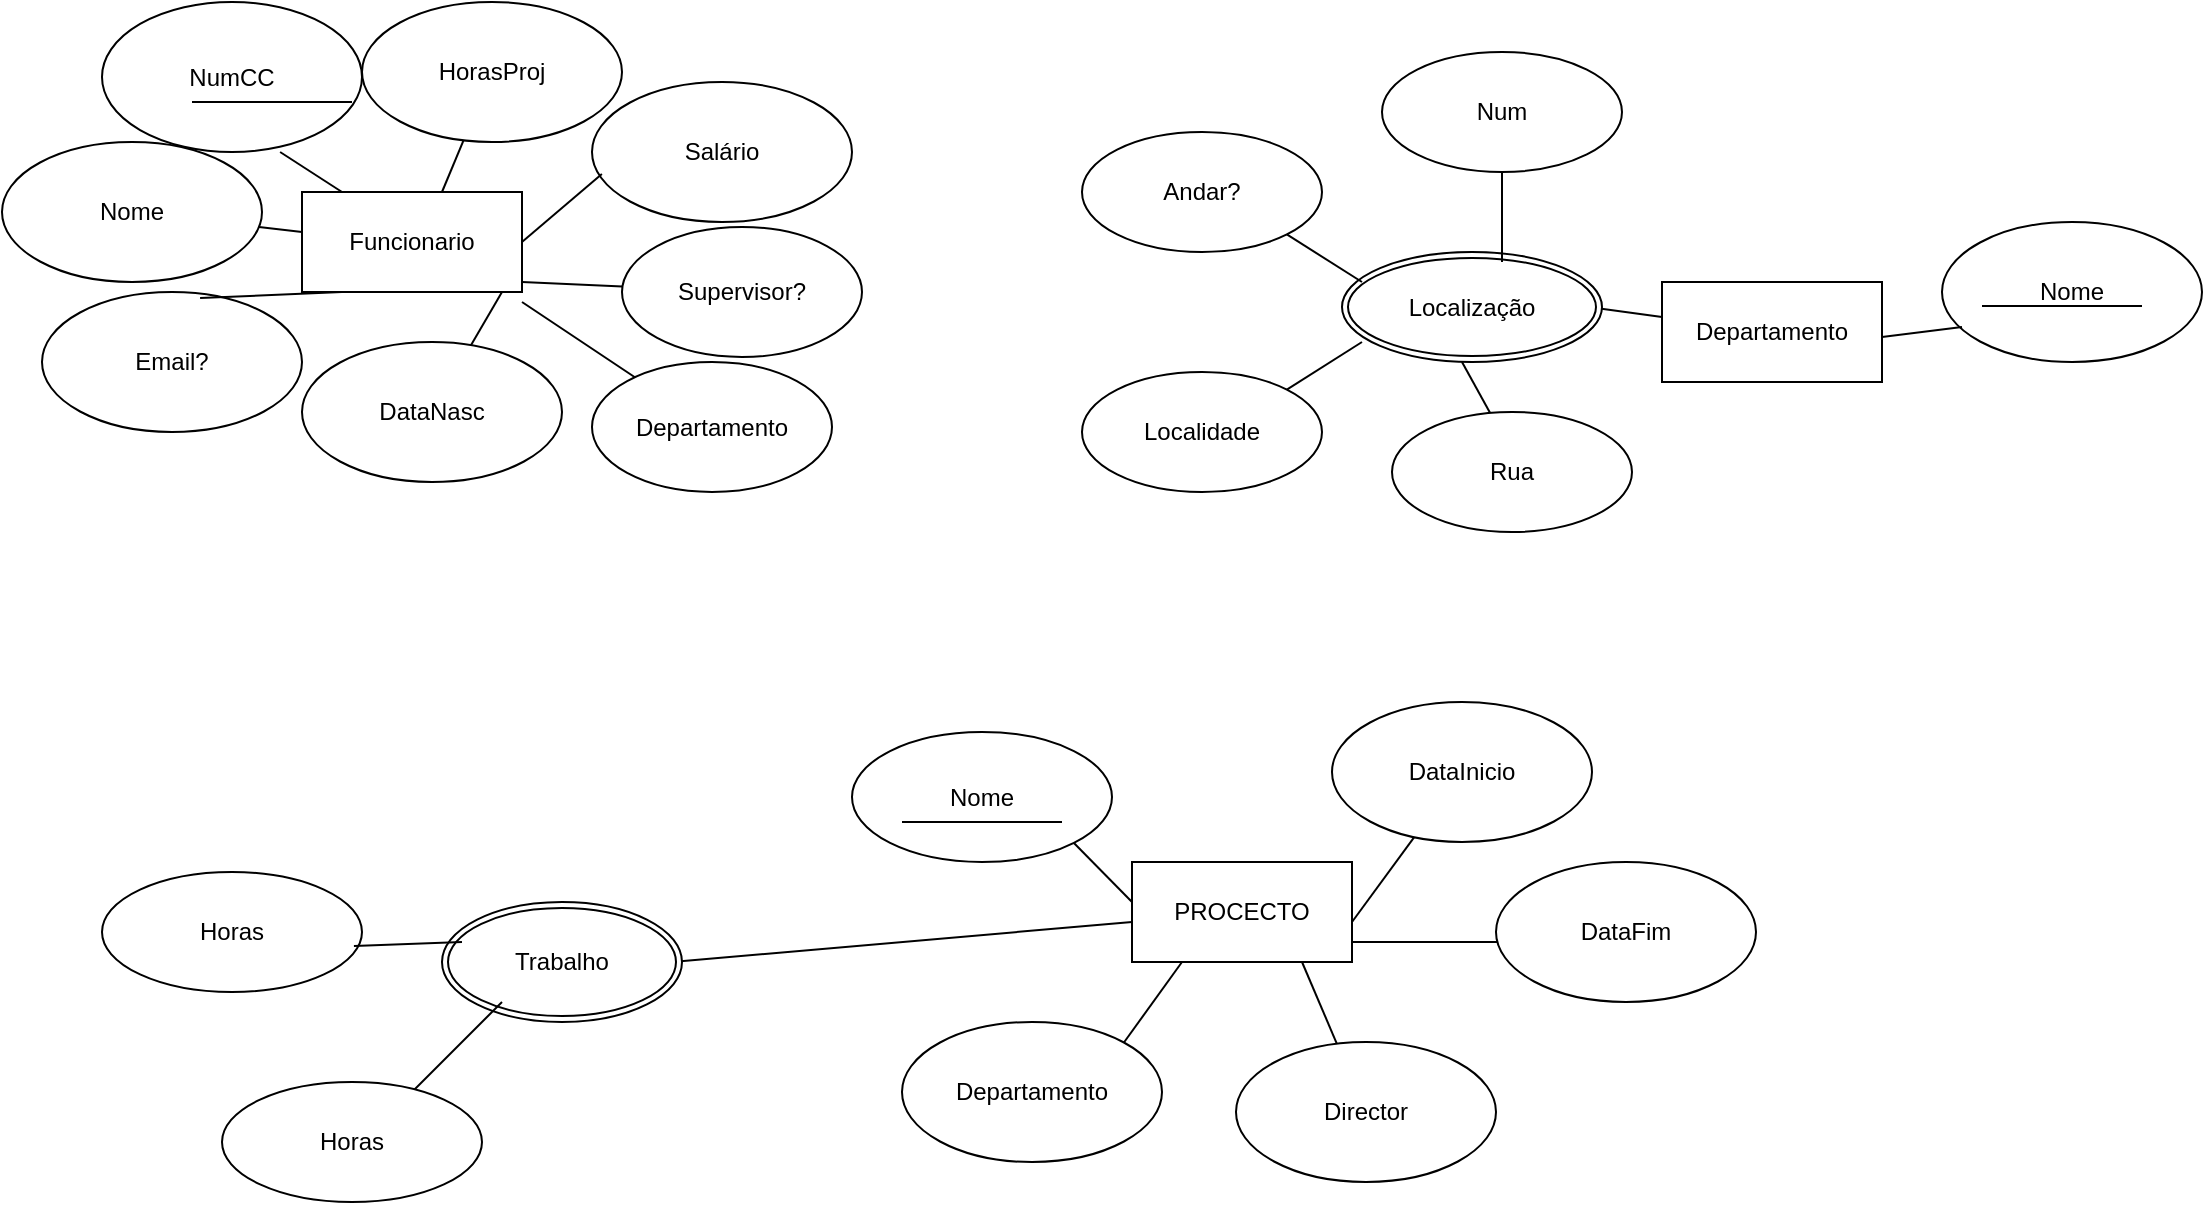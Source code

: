 <mxfile version="28.2.3">
  <diagram name="Página-1" id="ty4T6BETJSiOEMqTfMGO">
    <mxGraphModel dx="1426" dy="785" grid="1" gridSize="10" guides="1" tooltips="1" connect="1" arrows="1" fold="1" page="1" pageScale="1" pageWidth="1654" pageHeight="2336" math="0" shadow="0">
      <root>
        <mxCell id="0" />
        <mxCell id="1" parent="0" />
        <mxCell id="D6eEvAZ0RT7tWCVIShG_-5" value="Funcionario" style="whiteSpace=wrap;html=1;align=center;" vertex="1" parent="1">
          <mxGeometry x="230" y="355" width="110" height="50" as="geometry" />
        </mxCell>
        <mxCell id="D6eEvAZ0RT7tWCVIShG_-6" value="PROCECTO" style="whiteSpace=wrap;html=1;align=center;" vertex="1" parent="1">
          <mxGeometry x="645" y="690" width="110" height="50" as="geometry" />
        </mxCell>
        <mxCell id="D6eEvAZ0RT7tWCVIShG_-7" value="Departamento" style="whiteSpace=wrap;html=1;align=center;" vertex="1" parent="1">
          <mxGeometry x="910" y="400" width="110" height="50" as="geometry" />
        </mxCell>
        <mxCell id="D6eEvAZ0RT7tWCVIShG_-9" value="DataNasc" style="ellipse;whiteSpace=wrap;html=1;" vertex="1" parent="1">
          <mxGeometry x="230" y="430" width="130" height="70" as="geometry" />
        </mxCell>
        <mxCell id="D6eEvAZ0RT7tWCVIShG_-10" value="Nome" style="ellipse;whiteSpace=wrap;html=1;" vertex="1" parent="1">
          <mxGeometry x="80" y="330" width="130" height="70" as="geometry" />
        </mxCell>
        <mxCell id="D6eEvAZ0RT7tWCVIShG_-11" value="NumCC" style="ellipse;whiteSpace=wrap;html=1;" vertex="1" parent="1">
          <mxGeometry x="130" y="260" width="130" height="75" as="geometry" />
        </mxCell>
        <mxCell id="D6eEvAZ0RT7tWCVIShG_-12" value="HorasProj" style="ellipse;whiteSpace=wrap;html=1;" vertex="1" parent="1">
          <mxGeometry x="260" y="260" width="130" height="70" as="geometry" />
        </mxCell>
        <mxCell id="D6eEvAZ0RT7tWCVIShG_-13" value="Salário" style="ellipse;whiteSpace=wrap;html=1;" vertex="1" parent="1">
          <mxGeometry x="375" y="300" width="130" height="70" as="geometry" />
        </mxCell>
        <mxCell id="D6eEvAZ0RT7tWCVIShG_-14" value="Email?" style="ellipse;whiteSpace=wrap;html=1;" vertex="1" parent="1">
          <mxGeometry x="100" y="405" width="130" height="70" as="geometry" />
        </mxCell>
        <mxCell id="D6eEvAZ0RT7tWCVIShG_-15" value="" style="endArrow=none;html=1;rounded=0;" edge="1" parent="1" source="D6eEvAZ0RT7tWCVIShG_-10">
          <mxGeometry width="50" height="50" relative="1" as="geometry">
            <mxPoint x="210" y="425" as="sourcePoint" />
            <mxPoint x="230" y="375" as="targetPoint" />
          </mxGeometry>
        </mxCell>
        <mxCell id="D6eEvAZ0RT7tWCVIShG_-16" value="" style="endArrow=none;html=1;rounded=0;exitX=1;exitY=0.5;exitDx=0;exitDy=0;entryX=0.038;entryY=0.657;entryDx=0;entryDy=0;entryPerimeter=0;" edge="1" parent="1" source="D6eEvAZ0RT7tWCVIShG_-5" target="D6eEvAZ0RT7tWCVIShG_-13">
          <mxGeometry width="50" height="50" relative="1" as="geometry">
            <mxPoint x="330" y="425" as="sourcePoint" />
            <mxPoint x="380" y="375" as="targetPoint" />
          </mxGeometry>
        </mxCell>
        <mxCell id="D6eEvAZ0RT7tWCVIShG_-17" value="" style="endArrow=none;html=1;rounded=0;" edge="1" parent="1" source="D6eEvAZ0RT7tWCVIShG_-9">
          <mxGeometry width="50" height="50" relative="1" as="geometry">
            <mxPoint x="280" y="455" as="sourcePoint" />
            <mxPoint x="330" y="405" as="targetPoint" />
          </mxGeometry>
        </mxCell>
        <mxCell id="D6eEvAZ0RT7tWCVIShG_-18" value="" style="endArrow=none;html=1;rounded=0;exitX=0.608;exitY=0.043;exitDx=0;exitDy=0;exitPerimeter=0;" edge="1" parent="1" source="D6eEvAZ0RT7tWCVIShG_-14">
          <mxGeometry width="50" height="50" relative="1" as="geometry">
            <mxPoint x="200" y="455" as="sourcePoint" />
            <mxPoint x="250" y="405" as="targetPoint" />
          </mxGeometry>
        </mxCell>
        <mxCell id="D6eEvAZ0RT7tWCVIShG_-19" value="" style="endArrow=none;html=1;rounded=0;" edge="1" parent="1" target="D6eEvAZ0RT7tWCVIShG_-12">
          <mxGeometry width="50" height="50" relative="1" as="geometry">
            <mxPoint x="300" y="355" as="sourcePoint" />
            <mxPoint x="330" y="325" as="targetPoint" />
          </mxGeometry>
        </mxCell>
        <mxCell id="D6eEvAZ0RT7tWCVIShG_-20" value="" style="endArrow=none;html=1;rounded=0;entryX=0.685;entryY=1;entryDx=0;entryDy=0;entryPerimeter=0;" edge="1" parent="1" target="D6eEvAZ0RT7tWCVIShG_-11">
          <mxGeometry width="50" height="50" relative="1" as="geometry">
            <mxPoint x="250" y="355" as="sourcePoint" />
            <mxPoint x="300" y="305" as="targetPoint" />
          </mxGeometry>
        </mxCell>
        <mxCell id="D6eEvAZ0RT7tWCVIShG_-21" value="Nome" style="ellipse;whiteSpace=wrap;html=1;" vertex="1" parent="1">
          <mxGeometry x="1050" y="370" width="130" height="70" as="geometry" />
        </mxCell>
        <mxCell id="D6eEvAZ0RT7tWCVIShG_-22" value="" style="endArrow=none;html=1;rounded=0;exitX=1;exitY=0.5;exitDx=0;exitDy=0;" edge="1" parent="1">
          <mxGeometry width="50" height="50" relative="1" as="geometry">
            <mxPoint x="1020" y="427.5" as="sourcePoint" />
            <mxPoint x="1060" y="422.5" as="targetPoint" />
          </mxGeometry>
        </mxCell>
        <mxCell id="D6eEvAZ0RT7tWCVIShG_-24" value="" style="endArrow=none;html=1;rounded=0;entryX=0.977;entryY=0.686;entryDx=0;entryDy=0;entryPerimeter=0;" edge="1" parent="1" source="D6eEvAZ0RT7tWCVIShG_-7">
          <mxGeometry width="50" height="50" relative="1" as="geometry">
            <mxPoint x="839.289" y="475" as="sourcePoint" />
            <mxPoint x="877.01" y="413.02" as="targetPoint" />
          </mxGeometry>
        </mxCell>
        <mxCell id="D6eEvAZ0RT7tWCVIShG_-27" value="Localização" style="ellipse;shape=doubleEllipse;margin=3;whiteSpace=wrap;html=1;align=center;" vertex="1" parent="1">
          <mxGeometry x="750" y="385" width="130" height="55" as="geometry" />
        </mxCell>
        <mxCell id="D6eEvAZ0RT7tWCVIShG_-28" value="DataInicio" style="ellipse;whiteSpace=wrap;html=1;" vertex="1" parent="1">
          <mxGeometry x="745" y="610" width="130" height="70" as="geometry" />
        </mxCell>
        <mxCell id="D6eEvAZ0RT7tWCVIShG_-29" value="Nome" style="ellipse;whiteSpace=wrap;html=1;" vertex="1" parent="1">
          <mxGeometry x="505" y="625" width="130" height="65" as="geometry" />
        </mxCell>
        <mxCell id="D6eEvAZ0RT7tWCVIShG_-34" value="" style="endArrow=none;html=1;rounded=0;exitX=1;exitY=1;exitDx=0;exitDy=0;" edge="1" parent="1" source="D6eEvAZ0RT7tWCVIShG_-29">
          <mxGeometry width="50" height="50" relative="1" as="geometry">
            <mxPoint x="595" y="760" as="sourcePoint" />
            <mxPoint x="645" y="710" as="targetPoint" />
          </mxGeometry>
        </mxCell>
        <mxCell id="D6eEvAZ0RT7tWCVIShG_-35" value="" style="endArrow=none;html=1;rounded=0;" edge="1" parent="1" target="D6eEvAZ0RT7tWCVIShG_-28">
          <mxGeometry width="50" height="50" relative="1" as="geometry">
            <mxPoint x="755" y="720" as="sourcePoint" />
            <mxPoint x="805" y="670" as="targetPoint" />
          </mxGeometry>
        </mxCell>
        <mxCell id="D6eEvAZ0RT7tWCVIShG_-39" value="" style="endArrow=none;html=1;rounded=0;" edge="1" parent="1">
          <mxGeometry width="50" height="50" relative="1" as="geometry">
            <mxPoint x="175" y="310" as="sourcePoint" />
            <mxPoint x="255" y="310" as="targetPoint" />
          </mxGeometry>
        </mxCell>
        <mxCell id="D6eEvAZ0RT7tWCVIShG_-40" value="" style="endArrow=none;html=1;rounded=0;" edge="1" parent="1" target="D6eEvAZ0RT7tWCVIShG_-41">
          <mxGeometry width="50" height="50" relative="1" as="geometry">
            <mxPoint x="340" y="400" as="sourcePoint" />
            <mxPoint x="400" y="410" as="targetPoint" />
          </mxGeometry>
        </mxCell>
        <mxCell id="D6eEvAZ0RT7tWCVIShG_-41" value="Supervisor?" style="ellipse;whiteSpace=wrap;html=1;" vertex="1" parent="1">
          <mxGeometry x="390" y="372.5" width="120" height="65" as="geometry" />
        </mxCell>
        <mxCell id="D6eEvAZ0RT7tWCVIShG_-45" value="" style="endArrow=none;html=1;rounded=0;" edge="1" parent="1">
          <mxGeometry width="50" height="50" relative="1" as="geometry">
            <mxPoint x="340" y="410" as="sourcePoint" />
            <mxPoint x="400" y="450" as="targetPoint" />
          </mxGeometry>
        </mxCell>
        <mxCell id="D6eEvAZ0RT7tWCVIShG_-46" value="Departamento" style="ellipse;whiteSpace=wrap;html=1;" vertex="1" parent="1">
          <mxGeometry x="375" y="440" width="120" height="65" as="geometry" />
        </mxCell>
        <mxCell id="D6eEvAZ0RT7tWCVIShG_-47" value="" style="endArrow=none;html=1;rounded=0;" edge="1" parent="1">
          <mxGeometry width="50" height="50" relative="1" as="geometry">
            <mxPoint x="830" y="390" as="sourcePoint" />
            <mxPoint x="830" y="340" as="targetPoint" />
          </mxGeometry>
        </mxCell>
        <mxCell id="D6eEvAZ0RT7tWCVIShG_-48" value="" style="endArrow=none;html=1;rounded=0;exitX=0.425;exitY=0.067;exitDx=0;exitDy=0;exitPerimeter=0;" edge="1" parent="1" source="D6eEvAZ0RT7tWCVIShG_-50">
          <mxGeometry width="50" height="50" relative="1" as="geometry">
            <mxPoint x="800" y="490" as="sourcePoint" />
            <mxPoint x="810" y="440" as="targetPoint" />
          </mxGeometry>
        </mxCell>
        <mxCell id="D6eEvAZ0RT7tWCVIShG_-49" value="Num" style="ellipse;whiteSpace=wrap;html=1;" vertex="1" parent="1">
          <mxGeometry x="770" y="285" width="120" height="60" as="geometry" />
        </mxCell>
        <mxCell id="D6eEvAZ0RT7tWCVIShG_-50" value="Rua" style="ellipse;whiteSpace=wrap;html=1;" vertex="1" parent="1">
          <mxGeometry x="775" y="465" width="120" height="60" as="geometry" />
        </mxCell>
        <mxCell id="D6eEvAZ0RT7tWCVIShG_-51" value="Andar?" style="ellipse;whiteSpace=wrap;html=1;" vertex="1" parent="1">
          <mxGeometry x="620" y="325" width="120" height="60" as="geometry" />
        </mxCell>
        <mxCell id="D6eEvAZ0RT7tWCVIShG_-52" value="" style="endArrow=none;html=1;rounded=0;exitX=1;exitY=1;exitDx=0;exitDy=0;" edge="1" parent="1" source="D6eEvAZ0RT7tWCVIShG_-51">
          <mxGeometry width="50" height="50" relative="1" as="geometry">
            <mxPoint x="710" y="450" as="sourcePoint" />
            <mxPoint x="760" y="400" as="targetPoint" />
          </mxGeometry>
        </mxCell>
        <mxCell id="D6eEvAZ0RT7tWCVIShG_-53" value="Localidade" style="ellipse;whiteSpace=wrap;html=1;" vertex="1" parent="1">
          <mxGeometry x="620" y="445" width="120" height="60" as="geometry" />
        </mxCell>
        <mxCell id="D6eEvAZ0RT7tWCVIShG_-54" value="" style="endArrow=none;html=1;rounded=0;exitX=1;exitY=0;exitDx=0;exitDy=0;" edge="1" parent="1" source="D6eEvAZ0RT7tWCVIShG_-53">
          <mxGeometry width="50" height="50" relative="1" as="geometry">
            <mxPoint x="710" y="480" as="sourcePoint" />
            <mxPoint x="760" y="430" as="targetPoint" />
          </mxGeometry>
        </mxCell>
        <mxCell id="D6eEvAZ0RT7tWCVIShG_-57" value="" style="endArrow=none;html=1;rounded=0;" edge="1" parent="1">
          <mxGeometry width="50" height="50" relative="1" as="geometry">
            <mxPoint x="1150" y="412" as="sourcePoint" />
            <mxPoint x="1070" y="412" as="targetPoint" />
          </mxGeometry>
        </mxCell>
        <mxCell id="D6eEvAZ0RT7tWCVIShG_-58" value="" style="endArrow=none;html=1;rounded=0;" edge="1" parent="1">
          <mxGeometry width="50" height="50" relative="1" as="geometry">
            <mxPoint x="610" y="670" as="sourcePoint" />
            <mxPoint x="530" y="670" as="targetPoint" />
          </mxGeometry>
        </mxCell>
        <mxCell id="D6eEvAZ0RT7tWCVIShG_-59" value="" style="endArrow=none;html=1;rounded=0;" edge="1" parent="1">
          <mxGeometry width="50" height="50" relative="1" as="geometry">
            <mxPoint x="835" y="730" as="sourcePoint" />
            <mxPoint x="755" y="730" as="targetPoint" />
          </mxGeometry>
        </mxCell>
        <mxCell id="D6eEvAZ0RT7tWCVIShG_-60" value="DataFim" style="ellipse;whiteSpace=wrap;html=1;" vertex="1" parent="1">
          <mxGeometry x="827" y="690" width="130" height="70" as="geometry" />
        </mxCell>
        <mxCell id="D6eEvAZ0RT7tWCVIShG_-61" value="Director" style="ellipse;whiteSpace=wrap;html=1;" vertex="1" parent="1">
          <mxGeometry x="697" y="780" width="130" height="70" as="geometry" />
        </mxCell>
        <mxCell id="D6eEvAZ0RT7tWCVIShG_-62" value="Departamento" style="ellipse;whiteSpace=wrap;html=1;" vertex="1" parent="1">
          <mxGeometry x="530" y="770" width="130" height="70" as="geometry" />
        </mxCell>
        <mxCell id="D6eEvAZ0RT7tWCVIShG_-63" value="" style="endArrow=none;html=1;rounded=0;exitX=1;exitY=0;exitDx=0;exitDy=0;" edge="1" parent="1" source="D6eEvAZ0RT7tWCVIShG_-62">
          <mxGeometry width="50" height="50" relative="1" as="geometry">
            <mxPoint x="620" y="790" as="sourcePoint" />
            <mxPoint x="670" y="740" as="targetPoint" />
          </mxGeometry>
        </mxCell>
        <mxCell id="D6eEvAZ0RT7tWCVIShG_-64" value="" style="endArrow=none;html=1;rounded=0;" edge="1" parent="1" source="D6eEvAZ0RT7tWCVIShG_-61">
          <mxGeometry width="50" height="50" relative="1" as="geometry">
            <mxPoint x="680" y="790" as="sourcePoint" />
            <mxPoint x="730" y="740" as="targetPoint" />
          </mxGeometry>
        </mxCell>
        <mxCell id="D6eEvAZ0RT7tWCVIShG_-65" value="" style="endArrow=none;html=1;rounded=0;" edge="1" parent="1">
          <mxGeometry width="50" height="50" relative="1" as="geometry">
            <mxPoint x="415" y="740" as="sourcePoint" />
            <mxPoint x="645" y="720" as="targetPoint" />
          </mxGeometry>
        </mxCell>
        <mxCell id="D6eEvAZ0RT7tWCVIShG_-66" value="Trabalho" style="ellipse;shape=doubleEllipse;margin=3;whiteSpace=wrap;html=1;align=center;" vertex="1" parent="1">
          <mxGeometry x="300" y="710" width="120" height="60" as="geometry" />
        </mxCell>
        <mxCell id="D6eEvAZ0RT7tWCVIShG_-67" value="" style="endArrow=none;html=1;rounded=0;" edge="1" parent="1">
          <mxGeometry width="50" height="50" relative="1" as="geometry">
            <mxPoint x="280" y="810" as="sourcePoint" />
            <mxPoint x="330" y="760" as="targetPoint" />
          </mxGeometry>
        </mxCell>
        <mxCell id="D6eEvAZ0RT7tWCVIShG_-68" value="Horas" style="ellipse;whiteSpace=wrap;html=1;" vertex="1" parent="1">
          <mxGeometry x="190" y="800" width="130" height="60" as="geometry" />
        </mxCell>
        <mxCell id="D6eEvAZ0RT7tWCVIShG_-69" value="Horas" style="ellipse;whiteSpace=wrap;html=1;" vertex="1" parent="1">
          <mxGeometry x="130" y="695" width="130" height="60" as="geometry" />
        </mxCell>
        <mxCell id="D6eEvAZ0RT7tWCVIShG_-70" value="" style="endArrow=none;html=1;rounded=0;exitX=0.969;exitY=0.617;exitDx=0;exitDy=0;exitPerimeter=0;" edge="1" parent="1" source="D6eEvAZ0RT7tWCVIShG_-69">
          <mxGeometry width="50" height="50" relative="1" as="geometry">
            <mxPoint x="260" y="780" as="sourcePoint" />
            <mxPoint x="310" y="730" as="targetPoint" />
          </mxGeometry>
        </mxCell>
      </root>
    </mxGraphModel>
  </diagram>
</mxfile>
